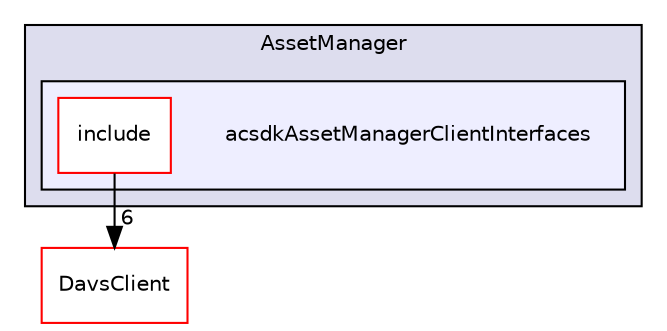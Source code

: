 digraph "/workplace/avs-device-sdk/capabilities/AssetManager/acsdkAssetManagerClientInterfaces" {
  compound=true
  node [ fontsize="10", fontname="Helvetica"];
  edge [ labelfontsize="10", labelfontname="Helvetica"];
  subgraph clusterdir_07b4ac17d8fc69607b453186ce599c3b {
    graph [ bgcolor="#ddddee", pencolor="black", label="AssetManager" fontname="Helvetica", fontsize="10", URL="dir_07b4ac17d8fc69607b453186ce599c3b.html"]
  subgraph clusterdir_3ba2035ca5da00ee02b55bb348a40df0 {
    graph [ bgcolor="#eeeeff", pencolor="black", label="" URL="dir_3ba2035ca5da00ee02b55bb348a40df0.html"];
    dir_3ba2035ca5da00ee02b55bb348a40df0 [shape=plaintext label="acsdkAssetManagerClientInterfaces"];
    dir_2775bcf5cfa589dd6ea5a332b45f864e [shape=box label="include" color="red" fillcolor="white" style="filled" URL="dir_2775bcf5cfa589dd6ea5a332b45f864e.html"];
  }
  }
  dir_de622777c97862544df14465483f72cc [shape=box label="DavsClient" fillcolor="white" style="filled" color="red" URL="dir_de622777c97862544df14465483f72cc.html"];
  dir_2775bcf5cfa589dd6ea5a332b45f864e->dir_de622777c97862544df14465483f72cc [headlabel="6", labeldistance=1.5 headhref="dir_000307_000230.html"];
}
